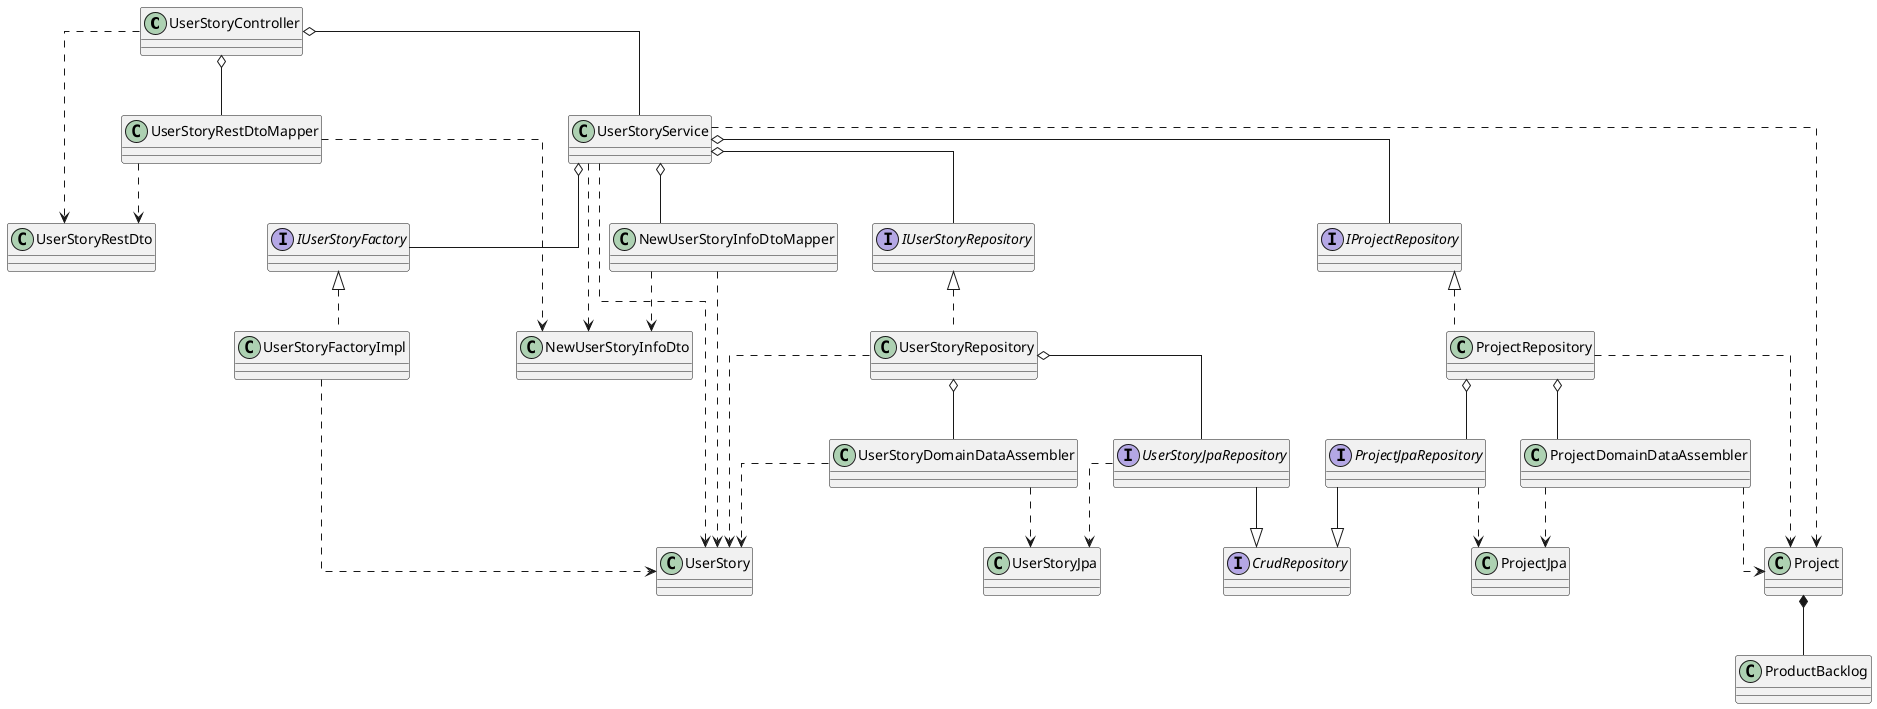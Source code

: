@startuml
skinparam linetype ortho

class UserStoryController

class UserStoryRestDtoMapper

class UserStoryService

class UserStoryRestDto

class NewUserStoryInfoDto

class UserStory

class UserStoryJpa

class NewUserStoryInfoDtoMapper

class Project

class ProjectJpa

class ProductBacklog

interface UserStoryJpaRepository

class UserStoryDomainDataAssembler

interface ProjectJpaRepository

class ProjectDomainDataAssembler

interface CrudRepository

UserStoryController o-- UserStoryService
UserStoryController o-- UserStoryRestDtoMapper

UserStoryController ..> UserStoryRestDto
UserStoryRestDtoMapper ..> UserStoryRestDto
UserStoryRestDtoMapper ..> NewUserStoryInfoDto

UserStoryService ..> NewUserStoryInfoDto

interface IUserStoryFactory
class UserStoryFactoryImpl
UserStoryFactoryImpl .up.|> IUserStoryFactory
UserStoryFactoryImpl ..> UserStory

interface IProjectRepository
class ProjectRepository
ProjectRepository .up.|> IProjectRepository

interface IUserStoryRepository
class UserStoryRepository
UserStoryRepository .up.|> IUserStoryRepository


UserStoryService o-- NewUserStoryInfoDtoMapper
UserStoryService o-- IUserStoryFactory
UserStoryService o-- IProjectRepository
UserStoryService o-- IUserStoryRepository

NewUserStoryInfoDtoMapper ..> NewUserStoryInfoDto
NewUserStoryInfoDtoMapper ..> UserStory

UserStoryService ..> UserStory
UserStoryService ..> Project

Project *-- ProductBacklog

UserStoryRepository ..> UserStory
ProjectRepository ..> Project

UserStoryRepository o-- UserStoryJpaRepository
UserStoryRepository o-- UserStoryDomainDataAssembler

UserStoryDomainDataAssembler ..> UserStory
UserStoryDomainDataAssembler ..> UserStoryJpa

UserStoryJpaRepository ..> UserStoryJpa

UserStoryJpaRepository --|> CrudRepository

ProjectRepository o-- ProjectJpaRepository
ProjectRepository o-- ProjectDomainDataAssembler

ProjectDomainDataAssembler ..> Project
ProjectDomainDataAssembler ..> ProjectJpa

ProjectJpaRepository ..> ProjectJpa

ProjectJpaRepository --|> CrudRepository

@enduml